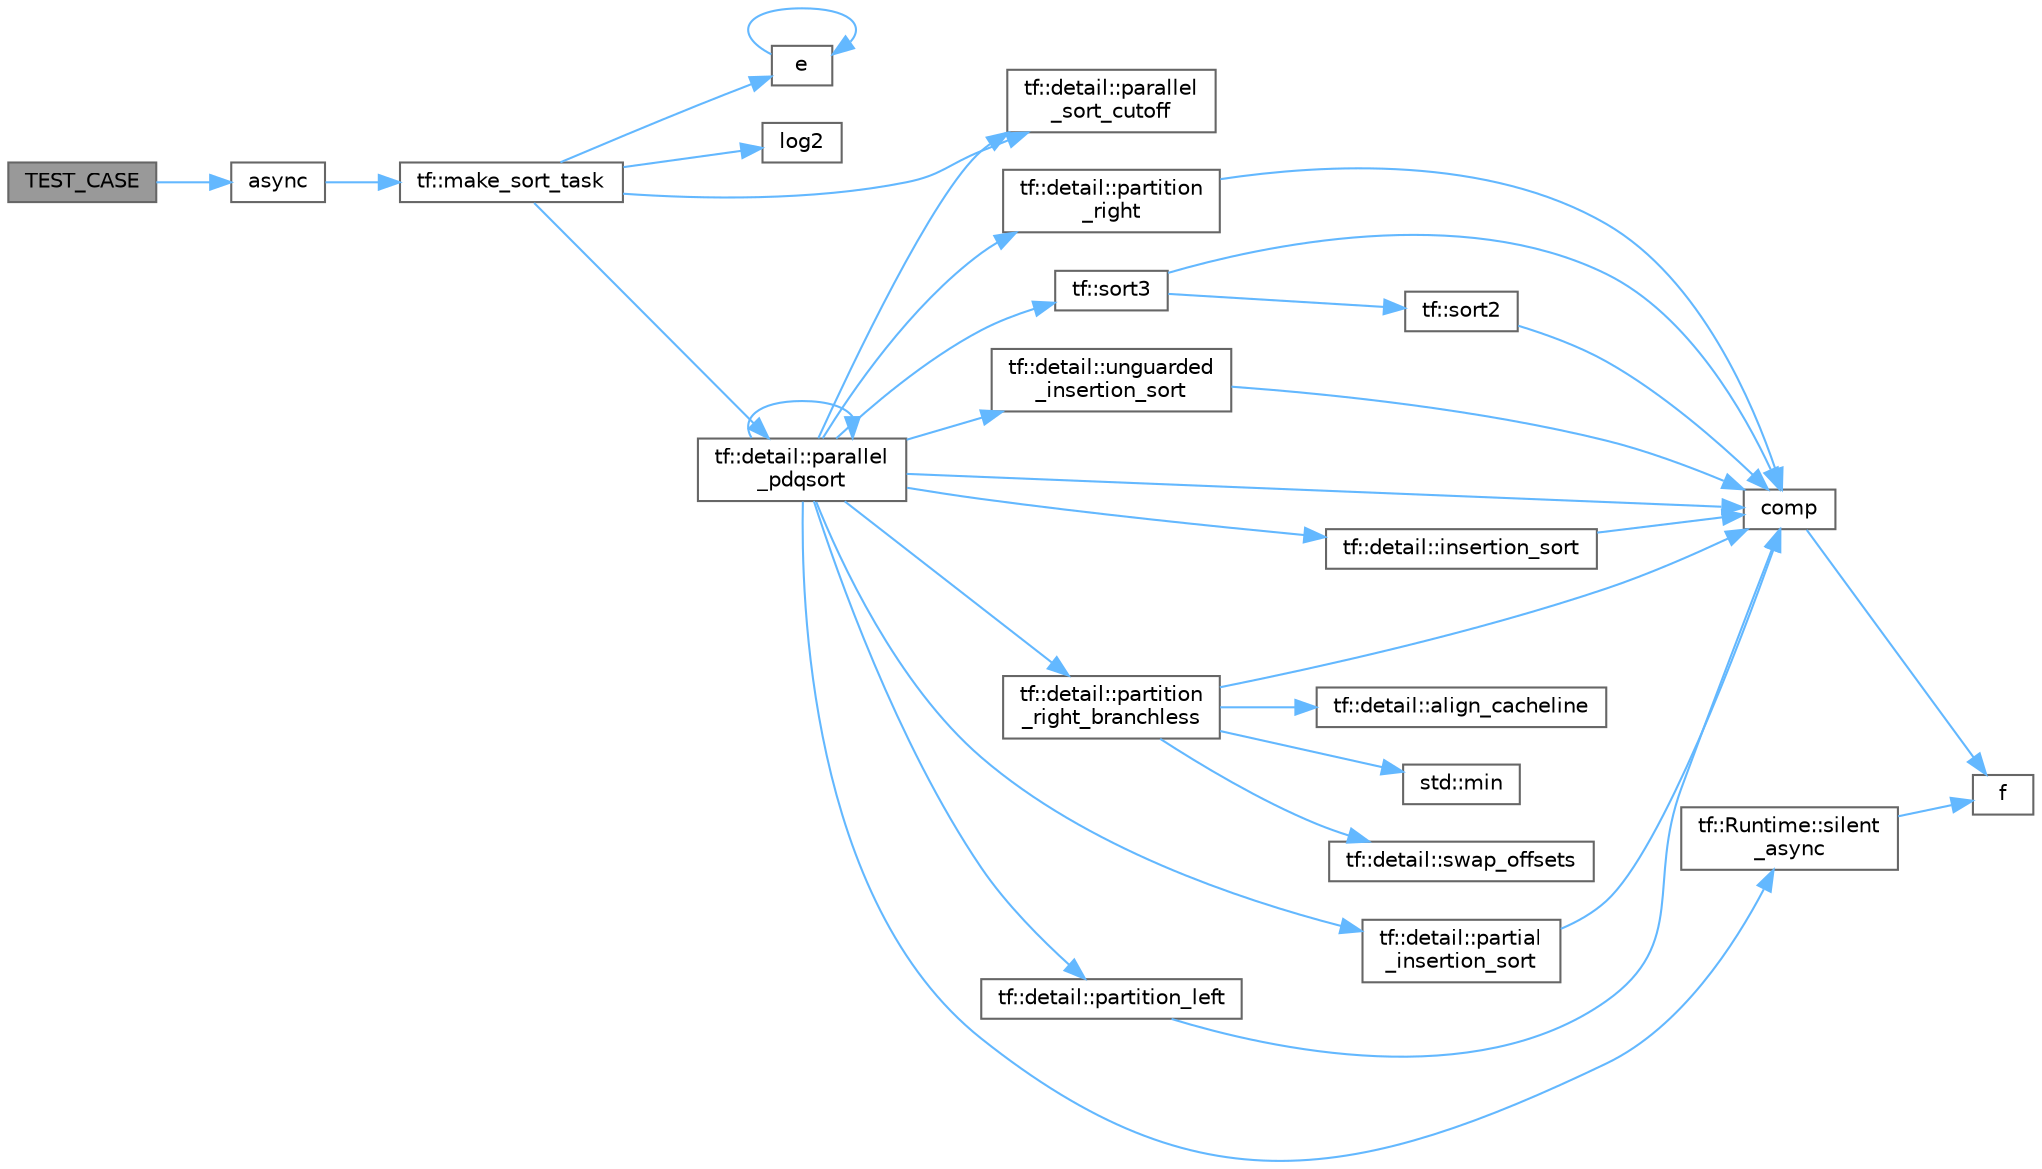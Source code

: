 digraph "TEST_CASE"
{
 // LATEX_PDF_SIZE
  bgcolor="transparent";
  edge [fontname=Helvetica,fontsize=10,labelfontname=Helvetica,labelfontsize=10];
  node [fontname=Helvetica,fontsize=10,shape=box,height=0.2,width=0.4];
  rankdir="LR";
  Node1 [id="Node000001",label="TEST_CASE",height=0.2,width=0.4,color="gray40", fillcolor="grey60", style="filled", fontcolor="black",tooltip=" "];
  Node1 -> Node2 [id="edge1_Node000001_Node000002",color="steelblue1",style="solid",tooltip=" "];
  Node2 [id="Node000002",label="async",height=0.2,width=0.4,color="grey40", fillcolor="white", style="filled",URL="$test__sort_8cpp.html#ac8c6aa07de67760c9542928425aebe34",tooltip=" "];
  Node2 -> Node3 [id="edge2_Node000002_Node000003",color="steelblue1",style="solid",tooltip=" "];
  Node3 [id="Node000003",label="tf::make_sort_task",height=0.2,width=0.4,color="grey40", fillcolor="white", style="filled",URL="$namespacetf.html#a5fc8e80807560f48e5e8275f16938d03",tooltip=" "];
  Node3 -> Node4 [id="edge3_Node000003_Node000004",color="steelblue1",style="solid",tooltip=" "];
  Node4 [id="Node000004",label="e",height=0.2,width=0.4,color="grey40", fillcolor="white", style="filled",URL="$_cwise__array__power__array_8cpp.html#a9cb86ff854760bf91a154f2724a9101d",tooltip=" "];
  Node4 -> Node4 [id="edge4_Node000004_Node000004",color="steelblue1",style="solid",tooltip=" "];
  Node3 -> Node5 [id="edge5_Node000003_Node000005",color="steelblue1",style="solid",tooltip=" "];
  Node5 [id="Node000005",label="log2",height=0.2,width=0.4,color="grey40", fillcolor="white", style="filled",URL="$_direct_x_page_8xaml_8cpp.html#a5ed22c1dd181a227939080748e797261",tooltip=" "];
  Node3 -> Node6 [id="edge6_Node000003_Node000006",color="steelblue1",style="solid",tooltip=" "];
  Node6 [id="Node000006",label="tf::detail::parallel\l_pdqsort",height=0.2,width=0.4,color="grey40", fillcolor="white", style="filled",URL="$namespacetf_1_1detail.html#aa36251921080126c7e26f7cbdc0257c4",tooltip=" "];
  Node6 -> Node7 [id="edge7_Node000006_Node000007",color="steelblue1",style="solid",tooltip=" "];
  Node7 [id="Node000007",label="comp",height=0.2,width=0.4,color="grey40", fillcolor="white", style="filled",URL="$external_2taskflow_2sandbox_2jacobi_2main_8cpp.html#aaa178026ff13e667efcb0104a55252e7",tooltip=" "];
  Node7 -> Node8 [id="edge8_Node000007_Node000008",color="steelblue1",style="solid",tooltip=" "];
  Node8 [id="Node000008",label="f",height=0.2,width=0.4,color="grey40", fillcolor="white", style="filled",URL="$cxx11__tensor__map_8cpp.html#a7f507fea02198f6cb81c86640c7b1a4e",tooltip=" "];
  Node6 -> Node9 [id="edge9_Node000006_Node000009",color="steelblue1",style="solid",tooltip=" "];
  Node9 [id="Node000009",label="tf::detail::insertion_sort",height=0.2,width=0.4,color="grey40", fillcolor="white", style="filled",URL="$namespacetf_1_1detail.html#ab1556edb46eb3e7c04851516b3c60baa",tooltip=" "];
  Node9 -> Node7 [id="edge10_Node000009_Node000007",color="steelblue1",style="solid",tooltip=" "];
  Node6 -> Node6 [id="edge11_Node000006_Node000006",color="steelblue1",style="solid",tooltip=" "];
  Node6 -> Node10 [id="edge12_Node000006_Node000010",color="steelblue1",style="solid",tooltip=" "];
  Node10 [id="Node000010",label="tf::detail::parallel\l_sort_cutoff",height=0.2,width=0.4,color="grey40", fillcolor="white", style="filled",URL="$namespacetf_1_1detail.html#aa0d0544f37b349d18deb1e7618629d4f",tooltip=" "];
  Node6 -> Node11 [id="edge13_Node000006_Node000011",color="steelblue1",style="solid",tooltip=" "];
  Node11 [id="Node000011",label="tf::detail::partial\l_insertion_sort",height=0.2,width=0.4,color="grey40", fillcolor="white", style="filled",URL="$namespacetf_1_1detail.html#a0179cb7dc36fa2fd90add73802055671",tooltip=" "];
  Node11 -> Node7 [id="edge14_Node000011_Node000007",color="steelblue1",style="solid",tooltip=" "];
  Node6 -> Node12 [id="edge15_Node000006_Node000012",color="steelblue1",style="solid",tooltip=" "];
  Node12 [id="Node000012",label="tf::detail::partition_left",height=0.2,width=0.4,color="grey40", fillcolor="white", style="filled",URL="$namespacetf_1_1detail.html#a8d6f47cf2324c09cb2c8ee32b8b9d0bc",tooltip=" "];
  Node12 -> Node7 [id="edge16_Node000012_Node000007",color="steelblue1",style="solid",tooltip=" "];
  Node6 -> Node13 [id="edge17_Node000006_Node000013",color="steelblue1",style="solid",tooltip=" "];
  Node13 [id="Node000013",label="tf::detail::partition\l_right",height=0.2,width=0.4,color="grey40", fillcolor="white", style="filled",URL="$namespacetf_1_1detail.html#a58f9509bd1865052a006a3b5a6f18955",tooltip=" "];
  Node13 -> Node7 [id="edge18_Node000013_Node000007",color="steelblue1",style="solid",tooltip=" "];
  Node6 -> Node14 [id="edge19_Node000006_Node000014",color="steelblue1",style="solid",tooltip=" "];
  Node14 [id="Node000014",label="tf::detail::partition\l_right_branchless",height=0.2,width=0.4,color="grey40", fillcolor="white", style="filled",URL="$namespacetf_1_1detail.html#a2bfa6703975215bd19731f48b45a5520",tooltip=" "];
  Node14 -> Node15 [id="edge20_Node000014_Node000015",color="steelblue1",style="solid",tooltip=" "];
  Node15 [id="Node000015",label="tf::detail::align_cacheline",height=0.2,width=0.4,color="grey40", fillcolor="white", style="filled",URL="$namespacetf_1_1detail.html#aa1a33395e18f3b709c1ead77a6e22913",tooltip=" "];
  Node14 -> Node7 [id="edge21_Node000014_Node000007",color="steelblue1",style="solid",tooltip=" "];
  Node14 -> Node16 [id="edge22_Node000014_Node000016",color="steelblue1",style="solid",tooltip=" "];
  Node16 [id="Node000016",label="std::min",height=0.2,width=0.4,color="grey40", fillcolor="white", style="filled",URL="$namespacestd.html#ac7b9885417769949d76890454b6d072e",tooltip=" "];
  Node14 -> Node17 [id="edge23_Node000014_Node000017",color="steelblue1",style="solid",tooltip=" "];
  Node17 [id="Node000017",label="tf::detail::swap_offsets",height=0.2,width=0.4,color="grey40", fillcolor="white", style="filled",URL="$namespacetf_1_1detail.html#a3a795a3259d1f760a76b7344c45f8966",tooltip=" "];
  Node6 -> Node18 [id="edge24_Node000006_Node000018",color="steelblue1",style="solid",tooltip=" "];
  Node18 [id="Node000018",label="tf::Runtime::silent\l_async",height=0.2,width=0.4,color="grey40", fillcolor="white", style="filled",URL="$classtf_1_1_runtime.html#a0ce29efa2106c8c5a1432e4a55ab2e05",tooltip="runs the given function asynchronously without returning any future object"];
  Node18 -> Node8 [id="edge25_Node000018_Node000008",color="steelblue1",style="solid",tooltip=" "];
  Node6 -> Node19 [id="edge26_Node000006_Node000019",color="steelblue1",style="solid",tooltip=" "];
  Node19 [id="Node000019",label="tf::sort3",height=0.2,width=0.4,color="grey40", fillcolor="white", style="filled",URL="$namespacetf.html#a86489af717270b8c9b657b347215ef0f",tooltip="Sorts three elements of dereferenced iterators using the given comparison function."];
  Node19 -> Node7 [id="edge27_Node000019_Node000007",color="steelblue1",style="solid",tooltip=" "];
  Node19 -> Node20 [id="edge28_Node000019_Node000020",color="steelblue1",style="solid",tooltip=" "];
  Node20 [id="Node000020",label="tf::sort2",height=0.2,width=0.4,color="grey40", fillcolor="white", style="filled",URL="$namespacetf.html#a8d3fa9252b0da87bff1df912d0a591fe",tooltip="sorts two elements of dereferenced iterators using the given comparison function"];
  Node20 -> Node7 [id="edge29_Node000020_Node000007",color="steelblue1",style="solid",tooltip=" "];
  Node6 -> Node21 [id="edge30_Node000006_Node000021",color="steelblue1",style="solid",tooltip=" "];
  Node21 [id="Node000021",label="tf::detail::unguarded\l_insertion_sort",height=0.2,width=0.4,color="grey40", fillcolor="white", style="filled",URL="$namespacetf_1_1detail.html#aab43e78ed2fb98616bb8edbf74582b04",tooltip=" "];
  Node21 -> Node7 [id="edge31_Node000021_Node000007",color="steelblue1",style="solid",tooltip=" "];
  Node3 -> Node10 [id="edge32_Node000003_Node000010",color="steelblue1",style="solid",tooltip=" "];
}
